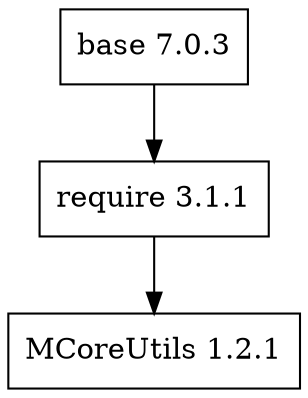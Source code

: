 digraph MCoreUtils {
node [shape=record];
base [label="base 7.0.3"]
require [label="require 3.1.1"]
MCoreUtils [label="MCoreUtils 1.2.1"]
base -> require ->  MCoreUtils 
} 

